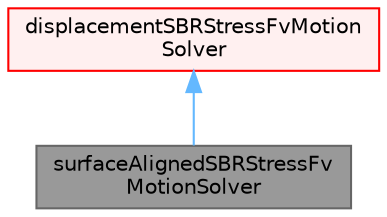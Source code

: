 digraph "surfaceAlignedSBRStressFvMotionSolver"
{
 // LATEX_PDF_SIZE
  bgcolor="transparent";
  edge [fontname=Helvetica,fontsize=10,labelfontname=Helvetica,labelfontsize=10];
  node [fontname=Helvetica,fontsize=10,shape=box,height=0.2,width=0.4];
  Node1 [id="Node000001",label="surfaceAlignedSBRStressFv\lMotionSolver",height=0.2,width=0.4,color="gray40", fillcolor="grey60", style="filled", fontcolor="black",tooltip="Mesh motion solver for an fvMesh. Based on solving the cell-centre solid-body rotation stress equatio..."];
  Node2 -> Node1 [id="edge1_Node000001_Node000002",dir="back",color="steelblue1",style="solid",tooltip=" "];
  Node2 [id="Node000002",label="displacementSBRStressFvMotion\lSolver",height=0.2,width=0.4,color="red", fillcolor="#FFF0F0", style="filled",URL="$classFoam_1_1displacementSBRStressFvMotionSolver.html",tooltip="Mesh motion solver for an fvMesh. Based on solving the cell-centre solid-body rotation stress equatio..."];
}
